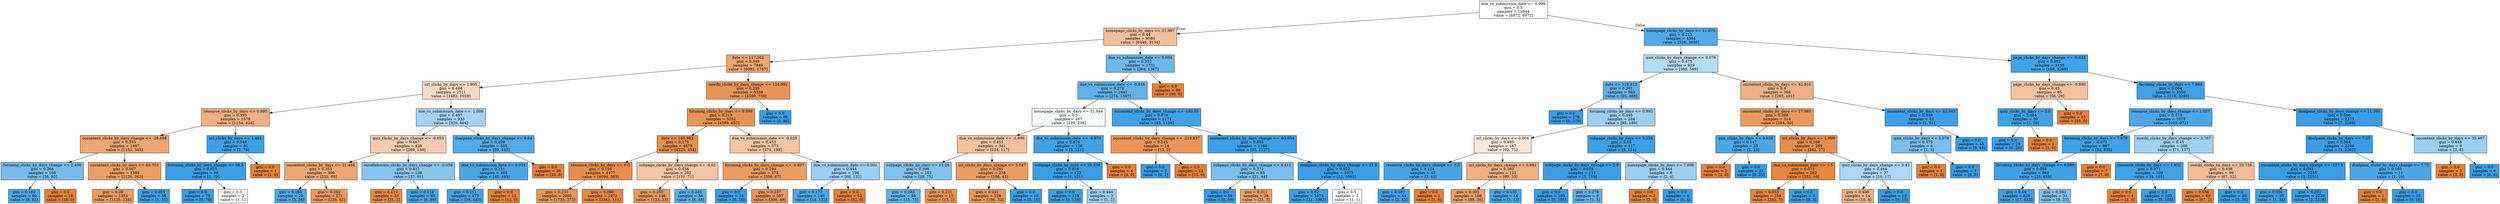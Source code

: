 digraph Tree {
node [shape=box, style="filled", color="black"] ;
0 [label="due_vs_submission_date <= 0.999\ngini = 0.5\nsamples = 13944\nvalue = [6972, 6972]", fillcolor="#e5813900"] ;
1 [label="homepage_clicks_by_days <= 21.997\ngini = 0.44\nsamples = 9580\nvalue = [6446, 3134]", fillcolor="#e5813983"] ;
0 -> 1 [labeldistance=2.5, labelangle=45, headlabel="True"] ;
2 [label="date <= 117.002\ngini = 0.349\nsamples = 7849\nvalue = [6082, 1767]", fillcolor="#e58139b5"] ;
1 -> 2 ;
3 [label="url_clicks_by_days <= 1.995\ngini = 0.484\nsamples = 2511\nvalue = [1483, 1028]", fillcolor="#e581394e"] ;
2 -> 3 ;
4 [label="resource_clicks_by_days <= 0.995\ngini = 0.393\nsamples = 1578\nvalue = [1154, 424]", fillcolor="#e58139a1"] ;
3 -> 4 ;
5 [label="oucontent_clicks_by_days_change <= -28.698\ngini = 0.355\nsamples = 1497\nvalue = [1152, 345]", fillcolor="#e58139b3"] ;
4 -> 5 ;
6 [label="forumng_clicks_by_days_change <= 2.408\ngini = 0.366\nsamples = 108\nvalue = [26, 82]", fillcolor="#399de5ae"] ;
5 -> 6 ;
7 [label="gini = 0.162\nsamples = 90\nvalue = [8, 82]", fillcolor="#399de5e6"] ;
6 -> 7 ;
8 [label="gini = 0.0\nsamples = 18\nvalue = [18, 0]", fillcolor="#e58139ff"] ;
6 -> 8 ;
9 [label="oucontent_clicks_by_days <= 80.703\ngini = 0.307\nsamples = 1389\nvalue = [1126, 263]", fillcolor="#e58139c3"] ;
5 -> 9 ;
10 [label="gini = 0.28\nsamples = 1353\nvalue = [1125, 228]", fillcolor="#e58139cb"] ;
9 -> 10 ;
11 [label="gini = 0.054\nsamples = 36\nvalue = [1, 35]", fillcolor="#399de5f8"] ;
9 -> 11 ;
12 [label="url_clicks_by_days <= 1.461\ngini = 0.048\nsamples = 81\nvalue = [2, 79]", fillcolor="#399de5f9"] ;
4 -> 12 ;
13 [label="forumng_clicks_by_days_change <= 58.5\ngini = 0.025\nsamples = 80\nvalue = [1, 79]", fillcolor="#399de5fc"] ;
12 -> 13 ;
14 [label="gini = 0.0\nsamples = 78\nvalue = [0, 78]", fillcolor="#399de5ff"] ;
13 -> 14 ;
15 [label="gini = 0.5\nsamples = 2\nvalue = [1, 1]", fillcolor="#e5813900"] ;
13 -> 15 ;
16 [label="gini = 0.0\nsamples = 1\nvalue = [1, 0]", fillcolor="#e58139ff"] ;
12 -> 16 ;
17 [label="due_vs_submission_date <= -1.008\ngini = 0.457\nsamples = 933\nvalue = [329, 604]", fillcolor="#399de574"] ;
3 -> 17 ;
18 [label="quiz_clicks_by_days_change <= -0.053\ngini = 0.467\nsamples = 428\nvalue = [269, 159]", fillcolor="#e5813968"] ;
17 -> 18 ;
19 [label="oucontent_clicks_by_days <= 21.494\ngini = 0.351\nsamples = 300\nvalue = [232, 68]", fillcolor="#e58139b4"] ;
18 -> 19 ;
20 [label="gini = 0.185\nsamples = 29\nvalue = [3, 26]", fillcolor="#399de5e2"] ;
19 -> 20 ;
21 [label="gini = 0.262\nsamples = 271\nvalue = [229, 42]", fillcolor="#e58139d0"] ;
19 -> 21 ;
22 [label="oucollaborate_clicks_by_days_change <= -0.038\ngini = 0.411\nsamples = 128\nvalue = [37, 91]", fillcolor="#399de597"] ;
18 -> 22 ;
23 [label="gini = 0.114\nsamples = 33\nvalue = [31, 2]", fillcolor="#e58139ef"] ;
22 -> 23 ;
24 [label="gini = 0.118\nsamples = 95\nvalue = [6, 89]", fillcolor="#399de5ee"] ;
22 -> 24 ;
25 [label="dualpane_clicks_by_days_change <= 9.64\ngini = 0.209\nsamples = 505\nvalue = [60, 445]", fillcolor="#399de5dd"] ;
17 -> 25 ;
26 [label="due_vs_submission_date <= 0.024\ngini = 0.151\nsamples = 485\nvalue = [40, 445]", fillcolor="#399de5e8"] ;
25 -> 26 ;
27 [label="gini = 0.111\nsamples = 473\nvalue = [28, 445]", fillcolor="#399de5ef"] ;
26 -> 27 ;
28 [label="gini = 0.0\nsamples = 12\nvalue = [12, 0]", fillcolor="#e58139ff"] ;
26 -> 28 ;
29 [label="gini = 0.0\nsamples = 20\nvalue = [20, 0]", fillcolor="#e58139ff"] ;
25 -> 29 ;
30 [label="ouwiki_clicks_by_days_change <= 124.891\ngini = 0.239\nsamples = 5338\nvalue = [4599, 739]", fillcolor="#e58139d6"] ;
2 -> 30 ;
31 [label="forumng_clicks_by_days <= 9.999\ngini = 0.218\nsamples = 5252\nvalue = [4599, 653]", fillcolor="#e58139db"] ;
30 -> 31 ;
32 [label="date <= 165.992\ngini = 0.175\nsamples = 4679\nvalue = [4225, 454]", fillcolor="#e58139e4"] ;
31 -> 32 ;
33 [label="resource_clicks_by_days <= 0.0\ngini = 0.156\nsamples = 4477\nvalue = [4094, 383]", fillcolor="#e58139e7"] ;
32 -> 33 ;
34 [label="gini = 0.235\nsamples = 2005\nvalue = [1733, 272]", fillcolor="#e58139d7"] ;
33 -> 34 ;
35 [label="gini = 0.086\nsamples = 2472\nvalue = [2361, 111]", fillcolor="#e58139f3"] ;
33 -> 35 ;
36 [label="subpage_clicks_by_days_change <= -0.02\ngini = 0.456\nsamples = 202\nvalue = [131, 71]", fillcolor="#e5813975"] ;
32 -> 36 ;
37 [label="gini = 0.265\nsamples = 146\nvalue = [123, 23]", fillcolor="#e58139cf"] ;
36 -> 37 ;
38 [label="gini = 0.245\nsamples = 56\nvalue = [8, 48]", fillcolor="#399de5d4"] ;
36 -> 38 ;
39 [label="due_vs_submission_date <= -0.025\ngini = 0.453\nsamples = 573\nvalue = [374, 199]", fillcolor="#e5813977"] ;
31 -> 39 ;
40 [label="forumng_clicks_by_days_change <= -5.627\ngini = 0.293\nsamples = 375\nvalue = [308, 67]", fillcolor="#e58139c8"] ;
39 -> 40 ;
41 [label="gini = 0.0\nsamples = 18\nvalue = [0, 18]", fillcolor="#399de5ff"] ;
40 -> 41 ;
42 [label="gini = 0.237\nsamples = 357\nvalue = [308, 49]", fillcolor="#e58139d6"] ;
40 -> 42 ;
43 [label="due_vs_submission_date <= 0.001\ngini = 0.444\nsamples = 198\nvalue = [66, 132]", fillcolor="#399de57f"] ;
39 -> 43 ;
44 [label="gini = 0.173\nsamples = 146\nvalue = [14, 132]", fillcolor="#399de5e4"] ;
43 -> 44 ;
45 [label="gini = 0.0\nsamples = 52\nvalue = [52, 0]", fillcolor="#e58139ff"] ;
43 -> 45 ;
46 [label="gini = 0.0\nsamples = 86\nvalue = [0, 86]", fillcolor="#399de5ff"] ;
30 -> 46 ;
47 [label="due_vs_submission_date <= 0.004\ngini = 0.332\nsamples = 1731\nvalue = [364, 1367]", fillcolor="#399de5bb"] ;
1 -> 47 ;
48 [label="due_vs_submission_date <= -0.016\ngini = 0.278\nsamples = 1641\nvalue = [274, 1367]", fillcolor="#399de5cc"] ;
47 -> 48 ;
49 [label="homepage_clicks_by_days <= 31.944\ngini = 0.5\nsamples = 467\nvalue = [229, 238]", fillcolor="#399de50a"] ;
48 -> 49 ;
50 [label="due_vs_submission_date <= -3.996\ngini = 0.451\nsamples = 341\nvalue = [224, 117]", fillcolor="#e581397a"] ;
49 -> 50 ;
51 [label="subpage_clicks_by_days <= 12.26\ngini = 0.396\nsamples = 103\nvalue = [28, 75]", fillcolor="#399de5a0"] ;
50 -> 51 ;
52 [label="gini = 0.283\nsamples = 88\nvalue = [15, 73]", fillcolor="#399de5cb"] ;
51 -> 52 ;
53 [label="gini = 0.231\nsamples = 15\nvalue = [13, 2]", fillcolor="#e58139d8"] ;
51 -> 53 ;
54 [label="url_clicks_by_days_change <= 3.547\ngini = 0.291\nsamples = 238\nvalue = [196, 42]", fillcolor="#e58139c8"] ;
50 -> 54 ;
55 [label="gini = 0.241\nsamples = 228\nvalue = [196, 32]", fillcolor="#e58139d5"] ;
54 -> 55 ;
56 [label="gini = 0.0\nsamples = 10\nvalue = [0, 10]", fillcolor="#399de5ff"] ;
54 -> 56 ;
57 [label="due_vs_submission_date <= -0.973\ngini = 0.076\nsamples = 126\nvalue = [5, 121]", fillcolor="#399de5f4"] ;
49 -> 57 ;
58 [label="subpage_clicks_by_days <= 25.338\ngini = 0.016\nsamples = 122\nvalue = [1, 121]", fillcolor="#399de5fd"] ;
57 -> 58 ;
59 [label="gini = 0.0\nsamples = 119\nvalue = [0, 119]", fillcolor="#399de5ff"] ;
58 -> 59 ;
60 [label="gini = 0.444\nsamples = 3\nvalue = [1, 2]", fillcolor="#399de57f"] ;
58 -> 60 ;
61 [label="gini = 0.0\nsamples = 4\nvalue = [4, 0]", fillcolor="#e58139ff"] ;
57 -> 61 ;
62 [label="oucontent_clicks_by_days_change <= -183.55\ngini = 0.074\nsamples = 1174\nvalue = [45, 1129]", fillcolor="#399de5f5"] ;
48 -> 62 ;
63 [label="oucontent_clicks_by_days_change <= -219.837\ngini = 0.245\nsamples = 14\nvalue = [12, 2]", fillcolor="#e58139d4"] ;
62 -> 63 ;
64 [label="gini = 0.0\nsamples = 2\nvalue = [0, 2]", fillcolor="#399de5ff"] ;
63 -> 64 ;
65 [label="gini = 0.0\nsamples = 12\nvalue = [12, 0]", fillcolor="#e58139ff"] ;
63 -> 65 ;
66 [label="oucontent_clicks_by_days_change <= -63.654\ngini = 0.055\nsamples = 1160\nvalue = [33, 1127]", fillcolor="#399de5f8"] ;
62 -> 66 ;
67 [label="subpage_clicks_by_days_change <= 4.412\ngini = 0.372\nsamples = 85\nvalue = [21, 64]", fillcolor="#399de5ab"] ;
66 -> 67 ;
68 [label="gini = 0.0\nsamples = 59\nvalue = [0, 59]", fillcolor="#399de5ff"] ;
67 -> 68 ;
69 [label="gini = 0.311\nsamples = 26\nvalue = [21, 5]", fillcolor="#e58139c2"] ;
67 -> 69 ;
70 [label="dualpane_clicks_by_days_change <= 21.5\ngini = 0.022\nsamples = 1075\nvalue = [12, 1063]", fillcolor="#399de5fc"] ;
66 -> 70 ;
71 [label="gini = 0.02\nsamples = 1073\nvalue = [11, 1062]", fillcolor="#399de5fc"] ;
70 -> 71 ;
72 [label="gini = 0.5\nsamples = 2\nvalue = [1, 1]", fillcolor="#e5813900"] ;
70 -> 72 ;
73 [label="gini = 0.0\nsamples = 90\nvalue = [90, 0]", fillcolor="#e58139ff"] ;
47 -> 73 ;
74 [label="homepage_clicks_by_days <= 11.979\ngini = 0.212\nsamples = 4364\nvalue = [526, 3838]", fillcolor="#399de5dc"] ;
0 -> 74 [labeldistance=2.5, labelangle=-45, headlabel="False"] ;
75 [label="quiz_clicks_by_days_change <= 0.076\ngini = 0.475\nsamples = 929\nvalue = [360, 569]", fillcolor="#399de55e"] ;
74 -> 75 ;
76 [label="date <= 118.812\ngini = 0.281\nsamples = 563\nvalue = [95, 468]", fillcolor="#399de5cb"] ;
75 -> 76 ;
77 [label="gini = 0.0\nsamples = 279\nvalue = [0, 279]", fillcolor="#399de5ff"] ;
76 -> 77 ;
78 [label="forumng_clicks_by_days <= 0.993\ngini = 0.445\nsamples = 284\nvalue = [95, 189]", fillcolor="#399de57f"] ;
76 -> 78 ;
79 [label="url_clicks_by_days <= 0.004\ngini = 0.495\nsamples = 167\nvalue = [92, 75]", fillcolor="#e581392f"] ;
78 -> 79 ;
80 [label="resource_clicks_by_days_change <= 3.5\ngini = 0.124\nsamples = 45\nvalue = [3, 42]", fillcolor="#399de5ed"] ;
79 -> 80 ;
81 [label="gini = 0.087\nsamples = 44\nvalue = [2, 42]", fillcolor="#399de5f3"] ;
80 -> 81 ;
82 [label="gini = 0.0\nsamples = 1\nvalue = [1, 0]", fillcolor="#e58139ff"] ;
80 -> 82 ;
83 [label="url_clicks_by_days_change <= 0.981\ngini = 0.395\nsamples = 122\nvalue = [89, 33]", fillcolor="#e58139a0"] ;
79 -> 83 ;
84 [label="gini = 0.302\nsamples = 108\nvalue = [88, 20]", fillcolor="#e58139c5"] ;
83 -> 84 ;
85 [label="gini = 0.133\nsamples = 14\nvalue = [1, 13]", fillcolor="#399de5eb"] ;
83 -> 85 ;
86 [label="subpage_clicks_by_days <= 5.234\ngini = 0.05\nsamples = 117\nvalue = [3, 114]", fillcolor="#399de5f8"] ;
78 -> 86 ;
87 [label="subpage_clicks_by_days_change <= 2.5\ngini = 0.018\nsamples = 111\nvalue = [1, 110]", fillcolor="#399de5fd"] ;
86 -> 87 ;
88 [label="gini = 0.0\nsamples = 105\nvalue = [0, 105]", fillcolor="#399de5ff"] ;
87 -> 88 ;
89 [label="gini = 0.278\nsamples = 6\nvalue = [1, 5]", fillcolor="#399de5cc"] ;
87 -> 89 ;
90 [label="homepage_clicks_by_days <= 7.696\ngini = 0.444\nsamples = 6\nvalue = [2, 4]", fillcolor="#399de57f"] ;
86 -> 90 ;
91 [label="gini = 0.0\nsamples = 2\nvalue = [2, 0]", fillcolor="#e58139ff"] ;
90 -> 91 ;
92 [label="gini = 0.0\nsamples = 4\nvalue = [0, 4]", fillcolor="#399de5ff"] ;
90 -> 92 ;
93 [label="oucontent_clicks_by_days <= 42.816\ngini = 0.4\nsamples = 366\nvalue = [265, 101]", fillcolor="#e581399e"] ;
75 -> 93 ;
94 [label="oucontent_clicks_by_days <= 17.085\ngini = 0.268\nsamples = 314\nvalue = [264, 50]", fillcolor="#e58139cf"] ;
93 -> 94 ;
95 [label="quiz_clicks_by_days <= 0.626\ngini = 0.147\nsamples = 25\nvalue = [2, 23]", fillcolor="#399de5e9"] ;
94 -> 95 ;
96 [label="gini = 0.0\nsamples = 2\nvalue = [2, 0]", fillcolor="#e58139ff"] ;
95 -> 96 ;
97 [label="gini = 0.0\nsamples = 23\nvalue = [0, 23]", fillcolor="#399de5ff"] ;
95 -> 97 ;
98 [label="url_clicks_by_days <= 1.999\ngini = 0.169\nsamples = 289\nvalue = [262, 27]", fillcolor="#e58139e5"] ;
94 -> 98 ;
99 [label="due_vs_submission_date <= 3.5\ngini = 0.073\nsamples = 262\nvalue = [252, 10]", fillcolor="#e58139f5"] ;
98 -> 99 ;
100 [label="gini = 0.053\nsamples = 259\nvalue = [252, 7]", fillcolor="#e58139f8"] ;
99 -> 100 ;
101 [label="gini = 0.0\nsamples = 3\nvalue = [0, 3]", fillcolor="#399de5ff"] ;
99 -> 101 ;
102 [label="quiz_clicks_by_days_change <= 5.42\ngini = 0.466\nsamples = 27\nvalue = [10, 17]", fillcolor="#399de569"] ;
98 -> 102 ;
103 [label="gini = 0.408\nsamples = 14\nvalue = [10, 4]", fillcolor="#e5813999"] ;
102 -> 103 ;
104 [label="gini = 0.0\nsamples = 13\nvalue = [0, 13]", fillcolor="#399de5ff"] ;
102 -> 104 ;
105 [label="oucontent_clicks_by_days <= 43.543\ngini = 0.038\nsamples = 52\nvalue = [1, 51]", fillcolor="#399de5fa"] ;
93 -> 105 ;
106 [label="quiz_clicks_by_days <= 3.378\ngini = 0.375\nsamples = 4\nvalue = [1, 3]", fillcolor="#399de5aa"] ;
105 -> 106 ;
107 [label="gini = 0.0\nsamples = 1\nvalue = [1, 0]", fillcolor="#e58139ff"] ;
106 -> 107 ;
108 [label="gini = 0.0\nsamples = 3\nvalue = [0, 3]", fillcolor="#399de5ff"] ;
106 -> 108 ;
109 [label="gini = 0.0\nsamples = 48\nvalue = [0, 48]", fillcolor="#399de5ff"] ;
105 -> 109 ;
110 [label="page_clicks_by_days_change <= -0.032\ngini = 0.092\nsamples = 3435\nvalue = [166, 3269]", fillcolor="#399de5f2"] ;
74 -> 110 ;
111 [label="page_clicks_by_days_change <= -0.999\ngini = 0.45\nsamples = 85\nvalue = [56, 29]", fillcolor="#e581397b"] ;
110 -> 111 ;
112 [label="quiz_clicks_by_days <= 3.0\ngini = 0.064\nsamples = 30\nvalue = [1, 29]", fillcolor="#399de5f6"] ;
111 -> 112 ;
113 [label="gini = 0.0\nsamples = 29\nvalue = [0, 29]", fillcolor="#399de5ff"] ;
112 -> 113 ;
114 [label="gini = 0.0\nsamples = 1\nvalue = [1, 0]", fillcolor="#e58139ff"] ;
112 -> 114 ;
115 [label="gini = 0.0\nsamples = 55\nvalue = [55, 0]", fillcolor="#e58139ff"] ;
111 -> 115 ;
116 [label="forumng_clicks_by_days <= 7.964\ngini = 0.064\nsamples = 3350\nvalue = [110, 3240]", fillcolor="#399de5f6"] ;
110 -> 116 ;
117 [label="resource_clicks_by_days_change <= 1.057\ngini = 0.173\nsamples = 1075\nvalue = [103, 972]", fillcolor="#399de5e4"] ;
116 -> 117 ;
118 [label="forumng_clicks_by_days <= 7.079\ngini = 0.071\nsamples = 867\nvalue = [32, 835]", fillcolor="#399de5f5"] ;
117 -> 118 ;
119 [label="forumng_clicks_by_days_change <= 6.098\ngini = 0.056\nsamples = 860\nvalue = [25, 835]", fillcolor="#399de5f7"] ;
118 -> 119 ;
120 [label="gini = 0.04\nsamples = 829\nvalue = [17, 812]", fillcolor="#399de5fa"] ;
119 -> 120 ;
121 [label="gini = 0.383\nsamples = 31\nvalue = [8, 23]", fillcolor="#399de5a6"] ;
119 -> 121 ;
122 [label="gini = 0.0\nsamples = 7\nvalue = [7, 0]", fillcolor="#e58139ff"] ;
118 -> 122 ;
123 [label="ouwiki_clicks_by_days_change <= 3.787\ngini = 0.45\nsamples = 208\nvalue = [71, 137]", fillcolor="#399de57b"] ;
117 -> 123 ;
124 [label="resource_clicks_by_days <= 1.632\ngini = 0.071\nsamples = 109\nvalue = [4, 105]", fillcolor="#399de5f5"] ;
123 -> 124 ;
125 [label="gini = 0.0\nsamples = 4\nvalue = [4, 0]", fillcolor="#e58139ff"] ;
124 -> 125 ;
126 [label="gini = 0.0\nsamples = 105\nvalue = [0, 105]", fillcolor="#399de5ff"] ;
124 -> 126 ;
127 [label="ouwiki_clicks_by_days <= 33.738\ngini = 0.438\nsamples = 99\nvalue = [67, 32]", fillcolor="#e5813985"] ;
123 -> 127 ;
128 [label="gini = 0.056\nsamples = 69\nvalue = [67, 2]", fillcolor="#e58139f7"] ;
127 -> 128 ;
129 [label="gini = 0.0\nsamples = 30\nvalue = [0, 30]", fillcolor="#399de5ff"] ;
127 -> 129 ;
130 [label="dualpane_clicks_by_days_change <= 11.363\ngini = 0.006\nsamples = 2275\nvalue = [7, 2268]", fillcolor="#399de5fe"] ;
116 -> 130 ;
131 [label="dualpane_clicks_by_days <= 7.25\ngini = 0.004\nsamples = 2266\nvalue = [4, 2262]", fillcolor="#399de5ff"] ;
130 -> 131 ;
132 [label="oucontent_clicks_by_days_change <= -127.5\ngini = 0.003\nsamples = 2255\nvalue = [3, 2252]", fillcolor="#399de5ff"] ;
131 -> 132 ;
133 [label="gini = 0.056\nsamples = 35\nvalue = [1, 34]", fillcolor="#399de5f8"] ;
132 -> 133 ;
134 [label="gini = 0.002\nsamples = 2220\nvalue = [2, 2218]", fillcolor="#399de5ff"] ;
132 -> 134 ;
135 [label="dualpane_clicks_by_days_change <= 7.75\ngini = 0.165\nsamples = 11\nvalue = [1, 10]", fillcolor="#399de5e6"] ;
131 -> 135 ;
136 [label="gini = 0.0\nsamples = 1\nvalue = [1, 0]", fillcolor="#e58139ff"] ;
135 -> 136 ;
137 [label="gini = 0.0\nsamples = 10\nvalue = [0, 10]", fillcolor="#399de5ff"] ;
135 -> 137 ;
138 [label="oucontent_clicks_by_days <= 35.467\ngini = 0.444\nsamples = 9\nvalue = [3, 6]", fillcolor="#399de57f"] ;
130 -> 138 ;
139 [label="gini = 0.0\nsamples = 3\nvalue = [3, 0]", fillcolor="#e58139ff"] ;
138 -> 139 ;
140 [label="gini = 0.0\nsamples = 6\nvalue = [0, 6]", fillcolor="#399de5ff"] ;
138 -> 140 ;
}